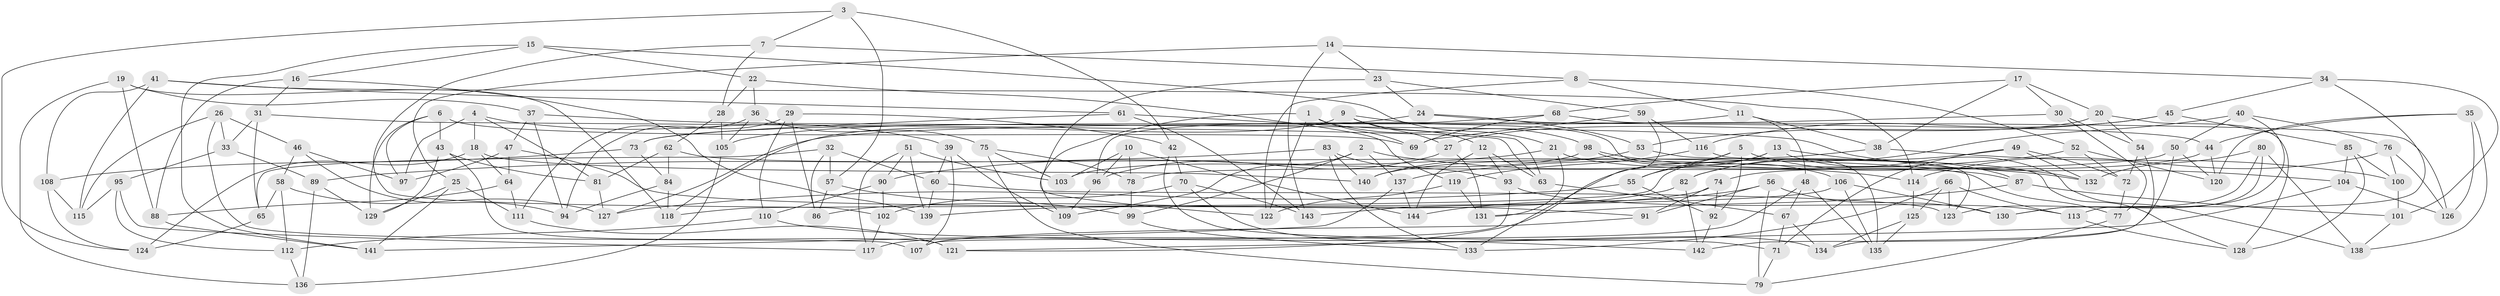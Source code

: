 // coarse degree distribution, {12: 0.034482758620689655, 8: 0.034482758620689655, 4: 0.7701149425287356, 9: 0.011494252873563218, 10: 0.05747126436781609, 11: 0.011494252873563218, 5: 0.011494252873563218, 7: 0.022988505747126436, 3: 0.034482758620689655, 6: 0.011494252873563218}
// Generated by graph-tools (version 1.1) at 2025/53/03/04/25 22:53:58]
// undirected, 144 vertices, 288 edges
graph export_dot {
  node [color=gray90,style=filled];
  1;
  2;
  3;
  4;
  5;
  6;
  7;
  8;
  9;
  10;
  11;
  12;
  13;
  14;
  15;
  16;
  17;
  18;
  19;
  20;
  21;
  22;
  23;
  24;
  25;
  26;
  27;
  28;
  29;
  30;
  31;
  32;
  33;
  34;
  35;
  36;
  37;
  38;
  39;
  40;
  41;
  42;
  43;
  44;
  45;
  46;
  47;
  48;
  49;
  50;
  51;
  52;
  53;
  54;
  55;
  56;
  57;
  58;
  59;
  60;
  61;
  62;
  63;
  64;
  65;
  66;
  67;
  68;
  69;
  70;
  71;
  72;
  73;
  74;
  75;
  76;
  77;
  78;
  79;
  80;
  81;
  82;
  83;
  84;
  85;
  86;
  87;
  88;
  89;
  90;
  91;
  92;
  93;
  94;
  95;
  96;
  97;
  98;
  99;
  100;
  101;
  102;
  103;
  104;
  105;
  106;
  107;
  108;
  109;
  110;
  111;
  112;
  113;
  114;
  115;
  116;
  117;
  118;
  119;
  120;
  121;
  122;
  123;
  124;
  125;
  126;
  127;
  128;
  129;
  130;
  131;
  132;
  133;
  134;
  135;
  136;
  137;
  138;
  139;
  140;
  141;
  142;
  143;
  144;
  1 -- 122;
  1 -- 98;
  1 -- 69;
  1 -- 109;
  2 -- 99;
  2 -- 114;
  2 -- 109;
  2 -- 137;
  3 -- 7;
  3 -- 124;
  3 -- 57;
  3 -- 42;
  4 -- 18;
  4 -- 39;
  4 -- 81;
  4 -- 97;
  5 -- 55;
  5 -- 132;
  5 -- 121;
  5 -- 92;
  6 -- 43;
  6 -- 129;
  6 -- 69;
  6 -- 97;
  7 -- 102;
  7 -- 28;
  7 -- 8;
  8 -- 52;
  8 -- 122;
  8 -- 11;
  9 -- 118;
  9 -- 12;
  9 -- 135;
  9 -- 27;
  10 -- 96;
  10 -- 78;
  10 -- 103;
  10 -- 144;
  11 -- 73;
  11 -- 48;
  11 -- 38;
  12 -- 144;
  12 -- 93;
  12 -- 63;
  13 -- 55;
  13 -- 87;
  13 -- 138;
  13 -- 118;
  14 -- 34;
  14 -- 143;
  14 -- 25;
  14 -- 23;
  15 -- 22;
  15 -- 21;
  15 -- 16;
  15 -- 141;
  16 -- 31;
  16 -- 88;
  16 -- 139;
  17 -- 38;
  17 -- 68;
  17 -- 20;
  17 -- 30;
  18 -- 124;
  18 -- 64;
  18 -- 140;
  19 -- 37;
  19 -- 136;
  19 -- 88;
  19 -- 118;
  20 -- 54;
  20 -- 27;
  20 -- 128;
  21 -- 90;
  21 -- 87;
  21 -- 131;
  22 -- 28;
  22 -- 36;
  22 -- 119;
  23 -- 122;
  23 -- 24;
  23 -- 59;
  24 -- 53;
  24 -- 105;
  24 -- 44;
  25 -- 111;
  25 -- 129;
  25 -- 141;
  26 -- 115;
  26 -- 46;
  26 -- 33;
  26 -- 107;
  27 -- 96;
  27 -- 131;
  28 -- 62;
  28 -- 105;
  29 -- 42;
  29 -- 110;
  29 -- 86;
  29 -- 94;
  30 -- 127;
  30 -- 77;
  30 -- 54;
  31 -- 63;
  31 -- 33;
  31 -- 65;
  32 -- 60;
  32 -- 57;
  32 -- 86;
  32 -- 65;
  33 -- 95;
  33 -- 89;
  34 -- 113;
  34 -- 45;
  34 -- 101;
  35 -- 44;
  35 -- 120;
  35 -- 138;
  35 -- 126;
  36 -- 105;
  36 -- 75;
  36 -- 111;
  37 -- 104;
  37 -- 94;
  37 -- 47;
  38 -- 100;
  38 -- 140;
  39 -- 107;
  39 -- 60;
  39 -- 109;
  40 -- 130;
  40 -- 82;
  40 -- 76;
  40 -- 50;
  41 -- 115;
  41 -- 114;
  41 -- 108;
  41 -- 61;
  42 -- 70;
  42 -- 71;
  43 -- 81;
  43 -- 129;
  43 -- 121;
  44 -- 120;
  44 -- 74;
  45 -- 85;
  45 -- 116;
  45 -- 53;
  46 -- 94;
  46 -- 97;
  46 -- 58;
  47 -- 64;
  47 -- 91;
  47 -- 97;
  48 -- 67;
  48 -- 135;
  48 -- 117;
  49 -- 82;
  49 -- 71;
  49 -- 72;
  49 -- 132;
  50 -- 78;
  50 -- 120;
  50 -- 142;
  51 -- 139;
  51 -- 90;
  51 -- 103;
  51 -- 117;
  52 -- 137;
  52 -- 120;
  52 -- 72;
  53 -- 140;
  53 -- 128;
  54 -- 72;
  54 -- 134;
  55 -- 127;
  55 -- 92;
  56 -- 144;
  56 -- 91;
  56 -- 79;
  56 -- 130;
  57 -- 86;
  57 -- 99;
  58 -- 112;
  58 -- 127;
  58 -- 65;
  59 -- 116;
  59 -- 133;
  59 -- 69;
  60 -- 123;
  60 -- 139;
  61 -- 63;
  61 -- 143;
  61 -- 73;
  62 -- 77;
  62 -- 84;
  62 -- 81;
  63 -- 67;
  64 -- 88;
  64 -- 111;
  65 -- 124;
  66 -- 113;
  66 -- 123;
  66 -- 125;
  66 -- 133;
  67 -- 134;
  67 -- 71;
  68 -- 69;
  68 -- 126;
  68 -- 96;
  70 -- 102;
  70 -- 134;
  70 -- 143;
  71 -- 79;
  72 -- 77;
  73 -- 108;
  73 -- 84;
  74 -- 92;
  74 -- 143;
  74 -- 91;
  75 -- 103;
  75 -- 78;
  75 -- 79;
  76 -- 100;
  76 -- 114;
  76 -- 126;
  77 -- 79;
  78 -- 99;
  80 -- 138;
  80 -- 123;
  80 -- 132;
  80 -- 130;
  81 -- 127;
  82 -- 142;
  82 -- 86;
  83 -- 93;
  83 -- 133;
  83 -- 89;
  83 -- 140;
  84 -- 94;
  84 -- 118;
  85 -- 128;
  85 -- 100;
  85 -- 104;
  87 -- 131;
  87 -- 101;
  88 -- 141;
  89 -- 129;
  89 -- 136;
  90 -- 110;
  90 -- 102;
  91 -- 107;
  92 -- 142;
  93 -- 107;
  93 -- 113;
  95 -- 115;
  95 -- 117;
  95 -- 112;
  96 -- 109;
  98 -- 132;
  98 -- 106;
  98 -- 103;
  99 -- 133;
  100 -- 101;
  101 -- 138;
  102 -- 117;
  104 -- 126;
  104 -- 121;
  105 -- 136;
  106 -- 135;
  106 -- 139;
  106 -- 130;
  108 -- 115;
  108 -- 124;
  110 -- 112;
  110 -- 142;
  111 -- 121;
  112 -- 136;
  113 -- 128;
  114 -- 125;
  116 -- 119;
  116 -- 123;
  119 -- 122;
  119 -- 131;
  125 -- 135;
  125 -- 134;
  137 -- 141;
  137 -- 144;
}
